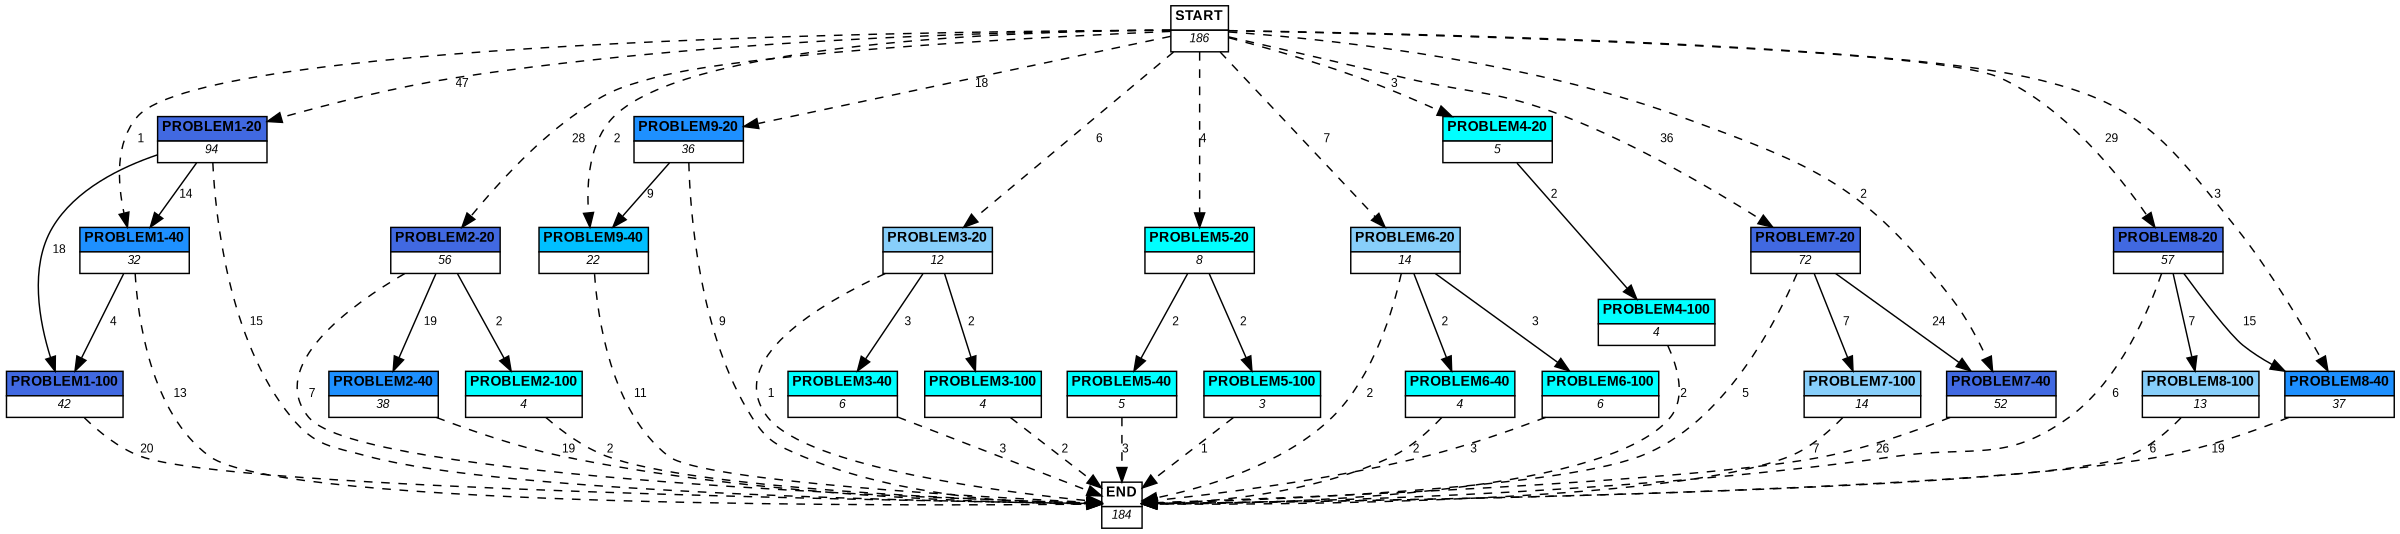 digraph graphname {
	dpi = 150
	size="16,11!";
	margin = 0;
"PROBLEM1-40" [shape=plain, label=<<table border="0" cellborder="1" cellspacing="0"><tr><td bgcolor="dodgerblue"><FONT face="Arial" POINT-SIZE="10"><b>PROBLEM1-40</b></FONT></td></tr><tr><td bgcolor="white"><FONT face="Arial" POINT-SIZE="8"><i>32</i></FONT></td></tr></table>>]
"PROBLEM1-20" [shape=plain, label=<<table border="0" cellborder="1" cellspacing="0"><tr><td bgcolor="royalblue"><FONT face="Arial" POINT-SIZE="10"><b>PROBLEM1-20</b></FONT></td></tr><tr><td bgcolor="white"><FONT face="Arial" POINT-SIZE="8"><i>94</i></FONT></td></tr></table>>]
"PROBLEM1-100" [shape=plain, label=<<table border="0" cellborder="1" cellspacing="0"><tr><td bgcolor="royalblue"><FONT face="Arial" POINT-SIZE="10"><b>PROBLEM1-100</b></FONT></td></tr><tr><td bgcolor="white"><FONT face="Arial" POINT-SIZE="8"><i>42</i></FONT></td></tr></table>>]
"PROBLEM2-20" [shape=plain, label=<<table border="0" cellborder="1" cellspacing="0"><tr><td bgcolor="royalblue"><FONT face="Arial" POINT-SIZE="10"><b>PROBLEM2-20</b></FONT></td></tr><tr><td bgcolor="white"><FONT face="Arial" POINT-SIZE="8"><i>56</i></FONT></td></tr></table>>]
"PROBLEM2-40" [shape=plain, label=<<table border="0" cellborder="1" cellspacing="0"><tr><td bgcolor="dodgerblue"><FONT face="Arial" POINT-SIZE="10"><b>PROBLEM2-40</b></FONT></td></tr><tr><td bgcolor="white"><FONT face="Arial" POINT-SIZE="8"><i>38</i></FONT></td></tr></table>>]
"PROBLEM9-20" [shape=plain, label=<<table border="0" cellborder="1" cellspacing="0"><tr><td bgcolor="dodgerblue"><FONT face="Arial" POINT-SIZE="10"><b>PROBLEM9-20</b></FONT></td></tr><tr><td bgcolor="white"><FONT face="Arial" POINT-SIZE="8"><i>36</i></FONT></td></tr></table>>]
"PROBLEM9-40" [shape=plain, label=<<table border="0" cellborder="1" cellspacing="0"><tr><td bgcolor="deepskyblue"><FONT face="Arial" POINT-SIZE="10"><b>PROBLEM9-40</b></FONT></td></tr><tr><td bgcolor="white"><FONT face="Arial" POINT-SIZE="8"><i>22</i></FONT></td></tr></table>>]
"PROBLEM3-20" [shape=plain, label=<<table border="0" cellborder="1" cellspacing="0"><tr><td bgcolor="lightskyblue"><FONT face="Arial" POINT-SIZE="10"><b>PROBLEM3-20</b></FONT></td></tr><tr><td bgcolor="white"><FONT face="Arial" POINT-SIZE="8"><i>12</i></FONT></td></tr></table>>]
"PROBLEM3-40" [shape=plain, label=<<table border="0" cellborder="1" cellspacing="0"><tr><td bgcolor="aqua"><FONT face="Arial" POINT-SIZE="10"><b>PROBLEM3-40</b></FONT></td></tr><tr><td bgcolor="white"><FONT face="Arial" POINT-SIZE="8"><i>6</i></FONT></td></tr></table>>]
"PROBLEM5-20" [shape=plain, label=<<table border="0" cellborder="1" cellspacing="0"><tr><td bgcolor="aqua"><FONT face="Arial" POINT-SIZE="10"><b>PROBLEM5-20</b></FONT></td></tr><tr><td bgcolor="white"><FONT face="Arial" POINT-SIZE="8"><i>8</i></FONT></td></tr></table>>]
"PROBLEM5-40" [shape=plain, label=<<table border="0" cellborder="1" cellspacing="0"><tr><td bgcolor="aqua"><FONT face="Arial" POINT-SIZE="10"><b>PROBLEM5-40</b></FONT></td></tr><tr><td bgcolor="white"><FONT face="Arial" POINT-SIZE="8"><i>5</i></FONT></td></tr></table>>]
"PROBLEM6-20" [shape=plain, label=<<table border="0" cellborder="1" cellspacing="0"><tr><td bgcolor="lightskyblue"><FONT face="Arial" POINT-SIZE="10"><b>PROBLEM6-20</b></FONT></td></tr><tr><td bgcolor="white"><FONT face="Arial" POINT-SIZE="8"><i>14</i></FONT></td></tr></table>>]
"PROBLEM2-100" [shape=plain, label=<<table border="0" cellborder="1" cellspacing="0"><tr><td bgcolor="aqua"><FONT face="Arial" POINT-SIZE="10"><b>PROBLEM2-100</b></FONT></td></tr><tr><td bgcolor="white"><FONT face="Arial" POINT-SIZE="8"><i>4</i></FONT></td></tr></table>>]
"PROBLEM4-20" [shape=plain, label=<<table border="0" cellborder="1" cellspacing="0"><tr><td bgcolor="aqua"><FONT face="Arial" POINT-SIZE="10"><b>PROBLEM4-20</b></FONT></td></tr><tr><td bgcolor="white"><FONT face="Arial" POINT-SIZE="8"><i>5</i></FONT></td></tr></table>>]
"PROBLEM5-100" [shape=plain, label=<<table border="0" cellborder="1" cellspacing="0"><tr><td bgcolor="aqua"><FONT face="Arial" POINT-SIZE="10"><b>PROBLEM5-100</b></FONT></td></tr><tr><td bgcolor="white"><FONT face="Arial" POINT-SIZE="8"><i>3</i></FONT></td></tr></table>>]
"PROBLEM6-40" [shape=plain, label=<<table border="0" cellborder="1" cellspacing="0"><tr><td bgcolor="aqua"><FONT face="Arial" POINT-SIZE="10"><b>PROBLEM6-40</b></FONT></td></tr><tr><td bgcolor="white"><FONT face="Arial" POINT-SIZE="8"><i>4</i></FONT></td></tr></table>>]
"PROBLEM6-100" [shape=plain, label=<<table border="0" cellborder="1" cellspacing="0"><tr><td bgcolor="aqua"><FONT face="Arial" POINT-SIZE="10"><b>PROBLEM6-100</b></FONT></td></tr><tr><td bgcolor="white"><FONT face="Arial" POINT-SIZE="8"><i>6</i></FONT></td></tr></table>>]
"PROBLEM3-100" [shape=plain, label=<<table border="0" cellborder="1" cellspacing="0"><tr><td bgcolor="aqua"><FONT face="Arial" POINT-SIZE="10"><b>PROBLEM3-100</b></FONT></td></tr><tr><td bgcolor="white"><FONT face="Arial" POINT-SIZE="8"><i>4</i></FONT></td></tr></table>>]
"PROBLEM7-20" [shape=plain, label=<<table border="0" cellborder="1" cellspacing="0"><tr><td bgcolor="royalblue"><FONT face="Arial" POINT-SIZE="10"><b>PROBLEM7-20</b></FONT></td></tr><tr><td bgcolor="white"><FONT face="Arial" POINT-SIZE="8"><i>72</i></FONT></td></tr></table>>]
"PROBLEM8-20" [shape=plain, label=<<table border="0" cellborder="1" cellspacing="0"><tr><td bgcolor="royalblue"><FONT face="Arial" POINT-SIZE="10"><b>PROBLEM8-20</b></FONT></td></tr><tr><td bgcolor="white"><FONT face="Arial" POINT-SIZE="8"><i>57</i></FONT></td></tr></table>>]
"PROBLEM8-40" [shape=plain, label=<<table border="0" cellborder="1" cellspacing="0"><tr><td bgcolor="dodgerblue"><FONT face="Arial" POINT-SIZE="10"><b>PROBLEM8-40</b></FONT></td></tr><tr><td bgcolor="white"><FONT face="Arial" POINT-SIZE="8"><i>37</i></FONT></td></tr></table>>]
"PROBLEM4-100" [shape=plain, label=<<table border="0" cellborder="1" cellspacing="0"><tr><td bgcolor="aqua"><FONT face="Arial" POINT-SIZE="10"><b>PROBLEM4-100</b></FONT></td></tr><tr><td bgcolor="white"><FONT face="Arial" POINT-SIZE="8"><i>4</i></FONT></td></tr></table>>]
"PROBLEM7-40" [shape=plain, label=<<table border="0" cellborder="1" cellspacing="0"><tr><td bgcolor="royalblue"><FONT face="Arial" POINT-SIZE="10"><b>PROBLEM7-40</b></FONT></td></tr><tr><td bgcolor="white"><FONT face="Arial" POINT-SIZE="8"><i>52</i></FONT></td></tr></table>>]
"PROBLEM7-100" [shape=plain, label=<<table border="0" cellborder="1" cellspacing="0"><tr><td bgcolor="lightskyblue"><FONT face="Arial" POINT-SIZE="10"><b>PROBLEM7-100</b></FONT></td></tr><tr><td bgcolor="white"><FONT face="Arial" POINT-SIZE="8"><i>14</i></FONT></td></tr></table>>]
"PROBLEM8-100" [shape=plain, label=<<table border="0" cellborder="1" cellspacing="0"><tr><td bgcolor="lightskyblue"><FONT face="Arial" POINT-SIZE="10"><b>PROBLEM8-100</b></FONT></td></tr><tr><td bgcolor="white"><FONT face="Arial" POINT-SIZE="8"><i>13</i></FONT></td></tr></table>>]
"START" [shape=plain, label=<<table border="0" cellborder="1" cellspacing="0"><tr><td bgcolor="white"><FONT face="Arial" POINT-SIZE="10"><b>START</b></FONT></td></tr><tr><td bgcolor="white"><FONT face="Arial" POINT-SIZE="8"><i>186</i></FONT></td></tr></table>>]
"END" [shape=plain, label=<<table border="0" cellborder="1" cellspacing="0"><tr><td bgcolor="white"><FONT face="Arial" POINT-SIZE="10"><b>END</b></FONT></td></tr><tr><td bgcolor="white"><FONT face="Arial" POINT-SIZE="8"><i>184</i></FONT></td></tr></table>>]
"PROBLEM1-40" -> "PROBLEM1-100" [ label ="4" labelfloat=false fontname="Arial" fontsize=8]
"PROBLEM1-40" -> "END" [ style = dashed label ="13" labelfloat=false fontname="Arial" fontsize=8]
"PROBLEM1-20" -> "PROBLEM1-40" [ label ="14" labelfloat=false fontname="Arial" fontsize=8]
"PROBLEM1-20" -> "PROBLEM1-100" [ label ="18" labelfloat=false fontname="Arial" fontsize=8]
"PROBLEM1-20" -> "END" [ style = dashed label ="15" labelfloat=false fontname="Arial" fontsize=8]
"PROBLEM1-100" -> "END" [ style = dashed label ="20" labelfloat=false fontname="Arial" fontsize=8]
"PROBLEM2-20" -> "PROBLEM2-40" [ label ="19" labelfloat=false fontname="Arial" fontsize=8]
"PROBLEM2-20" -> "PROBLEM2-100" [ label ="2" labelfloat=false fontname="Arial" fontsize=8]
"PROBLEM2-20" -> "END" [ style = dashed label ="7" labelfloat=false fontname="Arial" fontsize=8]
"PROBLEM2-40" -> "END" [ style = dashed label ="19" labelfloat=false fontname="Arial" fontsize=8]
"PROBLEM9-20" -> "PROBLEM9-40" [ label ="9" labelfloat=false fontname="Arial" fontsize=8]
"PROBLEM9-20" -> "END" [ style = dashed label ="9" labelfloat=false fontname="Arial" fontsize=8]
"PROBLEM9-40" -> "END" [ style = dashed label ="11" labelfloat=false fontname="Arial" fontsize=8]
"PROBLEM3-20" -> "PROBLEM3-40" [ label ="3" labelfloat=false fontname="Arial" fontsize=8]
"PROBLEM3-20" -> "PROBLEM3-100" [ label ="2" labelfloat=false fontname="Arial" fontsize=8]
"PROBLEM3-20" -> "END" [ style = dashed label ="1" labelfloat=false fontname="Arial" fontsize=8]
"PROBLEM3-40" -> "END" [ style = dashed label ="3" labelfloat=false fontname="Arial" fontsize=8]
"PROBLEM5-20" -> "PROBLEM5-40" [ label ="2" labelfloat=false fontname="Arial" fontsize=8]
"PROBLEM5-20" -> "PROBLEM5-100" [ label ="2" labelfloat=false fontname="Arial" fontsize=8]
"PROBLEM5-40" -> "END" [ style = dashed label ="3" labelfloat=false fontname="Arial" fontsize=8]
"PROBLEM6-20" -> "PROBLEM6-40" [ label ="2" labelfloat=false fontname="Arial" fontsize=8]
"PROBLEM6-20" -> "PROBLEM6-100" [ label ="3" labelfloat=false fontname="Arial" fontsize=8]
"PROBLEM6-20" -> "END" [ style = dashed label ="2" labelfloat=false fontname="Arial" fontsize=8]
"PROBLEM2-100" -> "END" [ style = dashed label ="2" labelfloat=false fontname="Arial" fontsize=8]
"PROBLEM4-20" -> "PROBLEM4-100" [ label ="2" labelfloat=false fontname="Arial" fontsize=8]
"PROBLEM5-100" -> "END" [ style = dashed label ="1" labelfloat=false fontname="Arial" fontsize=8]
"PROBLEM6-40" -> "END" [ style = dashed label ="2" labelfloat=false fontname="Arial" fontsize=8]
"PROBLEM6-100" -> "END" [ style = dashed label ="3" labelfloat=false fontname="Arial" fontsize=8]
"PROBLEM3-100" -> "END" [ style = dashed label ="2" labelfloat=false fontname="Arial" fontsize=8]
"PROBLEM7-20" -> "PROBLEM7-40" [ label ="24" labelfloat=false fontname="Arial" fontsize=8]
"PROBLEM7-20" -> "PROBLEM7-100" [ label ="7" labelfloat=false fontname="Arial" fontsize=8]
"PROBLEM7-20" -> "END" [ style = dashed label ="5" labelfloat=false fontname="Arial" fontsize=8]
"PROBLEM8-20" -> "PROBLEM8-40" [ label ="15" labelfloat=false fontname="Arial" fontsize=8]
"PROBLEM8-20" -> "PROBLEM8-100" [ label ="7" labelfloat=false fontname="Arial" fontsize=8]
"PROBLEM8-20" -> "END" [ style = dashed label ="6" labelfloat=false fontname="Arial" fontsize=8]
"PROBLEM8-40" -> "END" [ style = dashed label ="19" labelfloat=false fontname="Arial" fontsize=8]
"PROBLEM4-100" -> "END" [ style = dashed label ="2" labelfloat=false fontname="Arial" fontsize=8]
"PROBLEM7-40" -> "END" [ style = dashed label ="26" labelfloat=false fontname="Arial" fontsize=8]
"PROBLEM7-100" -> "END" [ style = dashed label ="7" labelfloat=false fontname="Arial" fontsize=8]
"PROBLEM8-100" -> "END" [ style = dashed label ="6" labelfloat=false fontname="Arial" fontsize=8]
"START" -> "PROBLEM1-40" [ style = dashed label ="1" labelfloat=false fontname="Arial" fontsize=8]
"START" -> "PROBLEM1-20" [ style = dashed label ="47" labelfloat=false fontname="Arial" fontsize=8]
"START" -> "PROBLEM2-20" [ style = dashed label ="28" labelfloat=false fontname="Arial" fontsize=8]
"START" -> "PROBLEM9-20" [ style = dashed label ="18" labelfloat=false fontname="Arial" fontsize=8]
"START" -> "PROBLEM9-40" [ style = dashed label ="2" labelfloat=false fontname="Arial" fontsize=8]
"START" -> "PROBLEM3-20" [ style = dashed label ="6" labelfloat=false fontname="Arial" fontsize=8]
"START" -> "PROBLEM5-20" [ style = dashed label ="4" labelfloat=false fontname="Arial" fontsize=8]
"START" -> "PROBLEM6-20" [ style = dashed label ="7" labelfloat=false fontname="Arial" fontsize=8]
"START" -> "PROBLEM4-20" [ style = dashed label ="3" labelfloat=false fontname="Arial" fontsize=8]
"START" -> "PROBLEM7-20" [ style = dashed label ="36" labelfloat=false fontname="Arial" fontsize=8]
"START" -> "PROBLEM8-20" [ style = dashed label ="29" labelfloat=false fontname="Arial" fontsize=8]
"START" -> "PROBLEM8-40" [ style = dashed label ="3" labelfloat=false fontname="Arial" fontsize=8]
"START" -> "PROBLEM7-40" [ style = dashed label ="2" labelfloat=false fontname="Arial" fontsize=8]
}